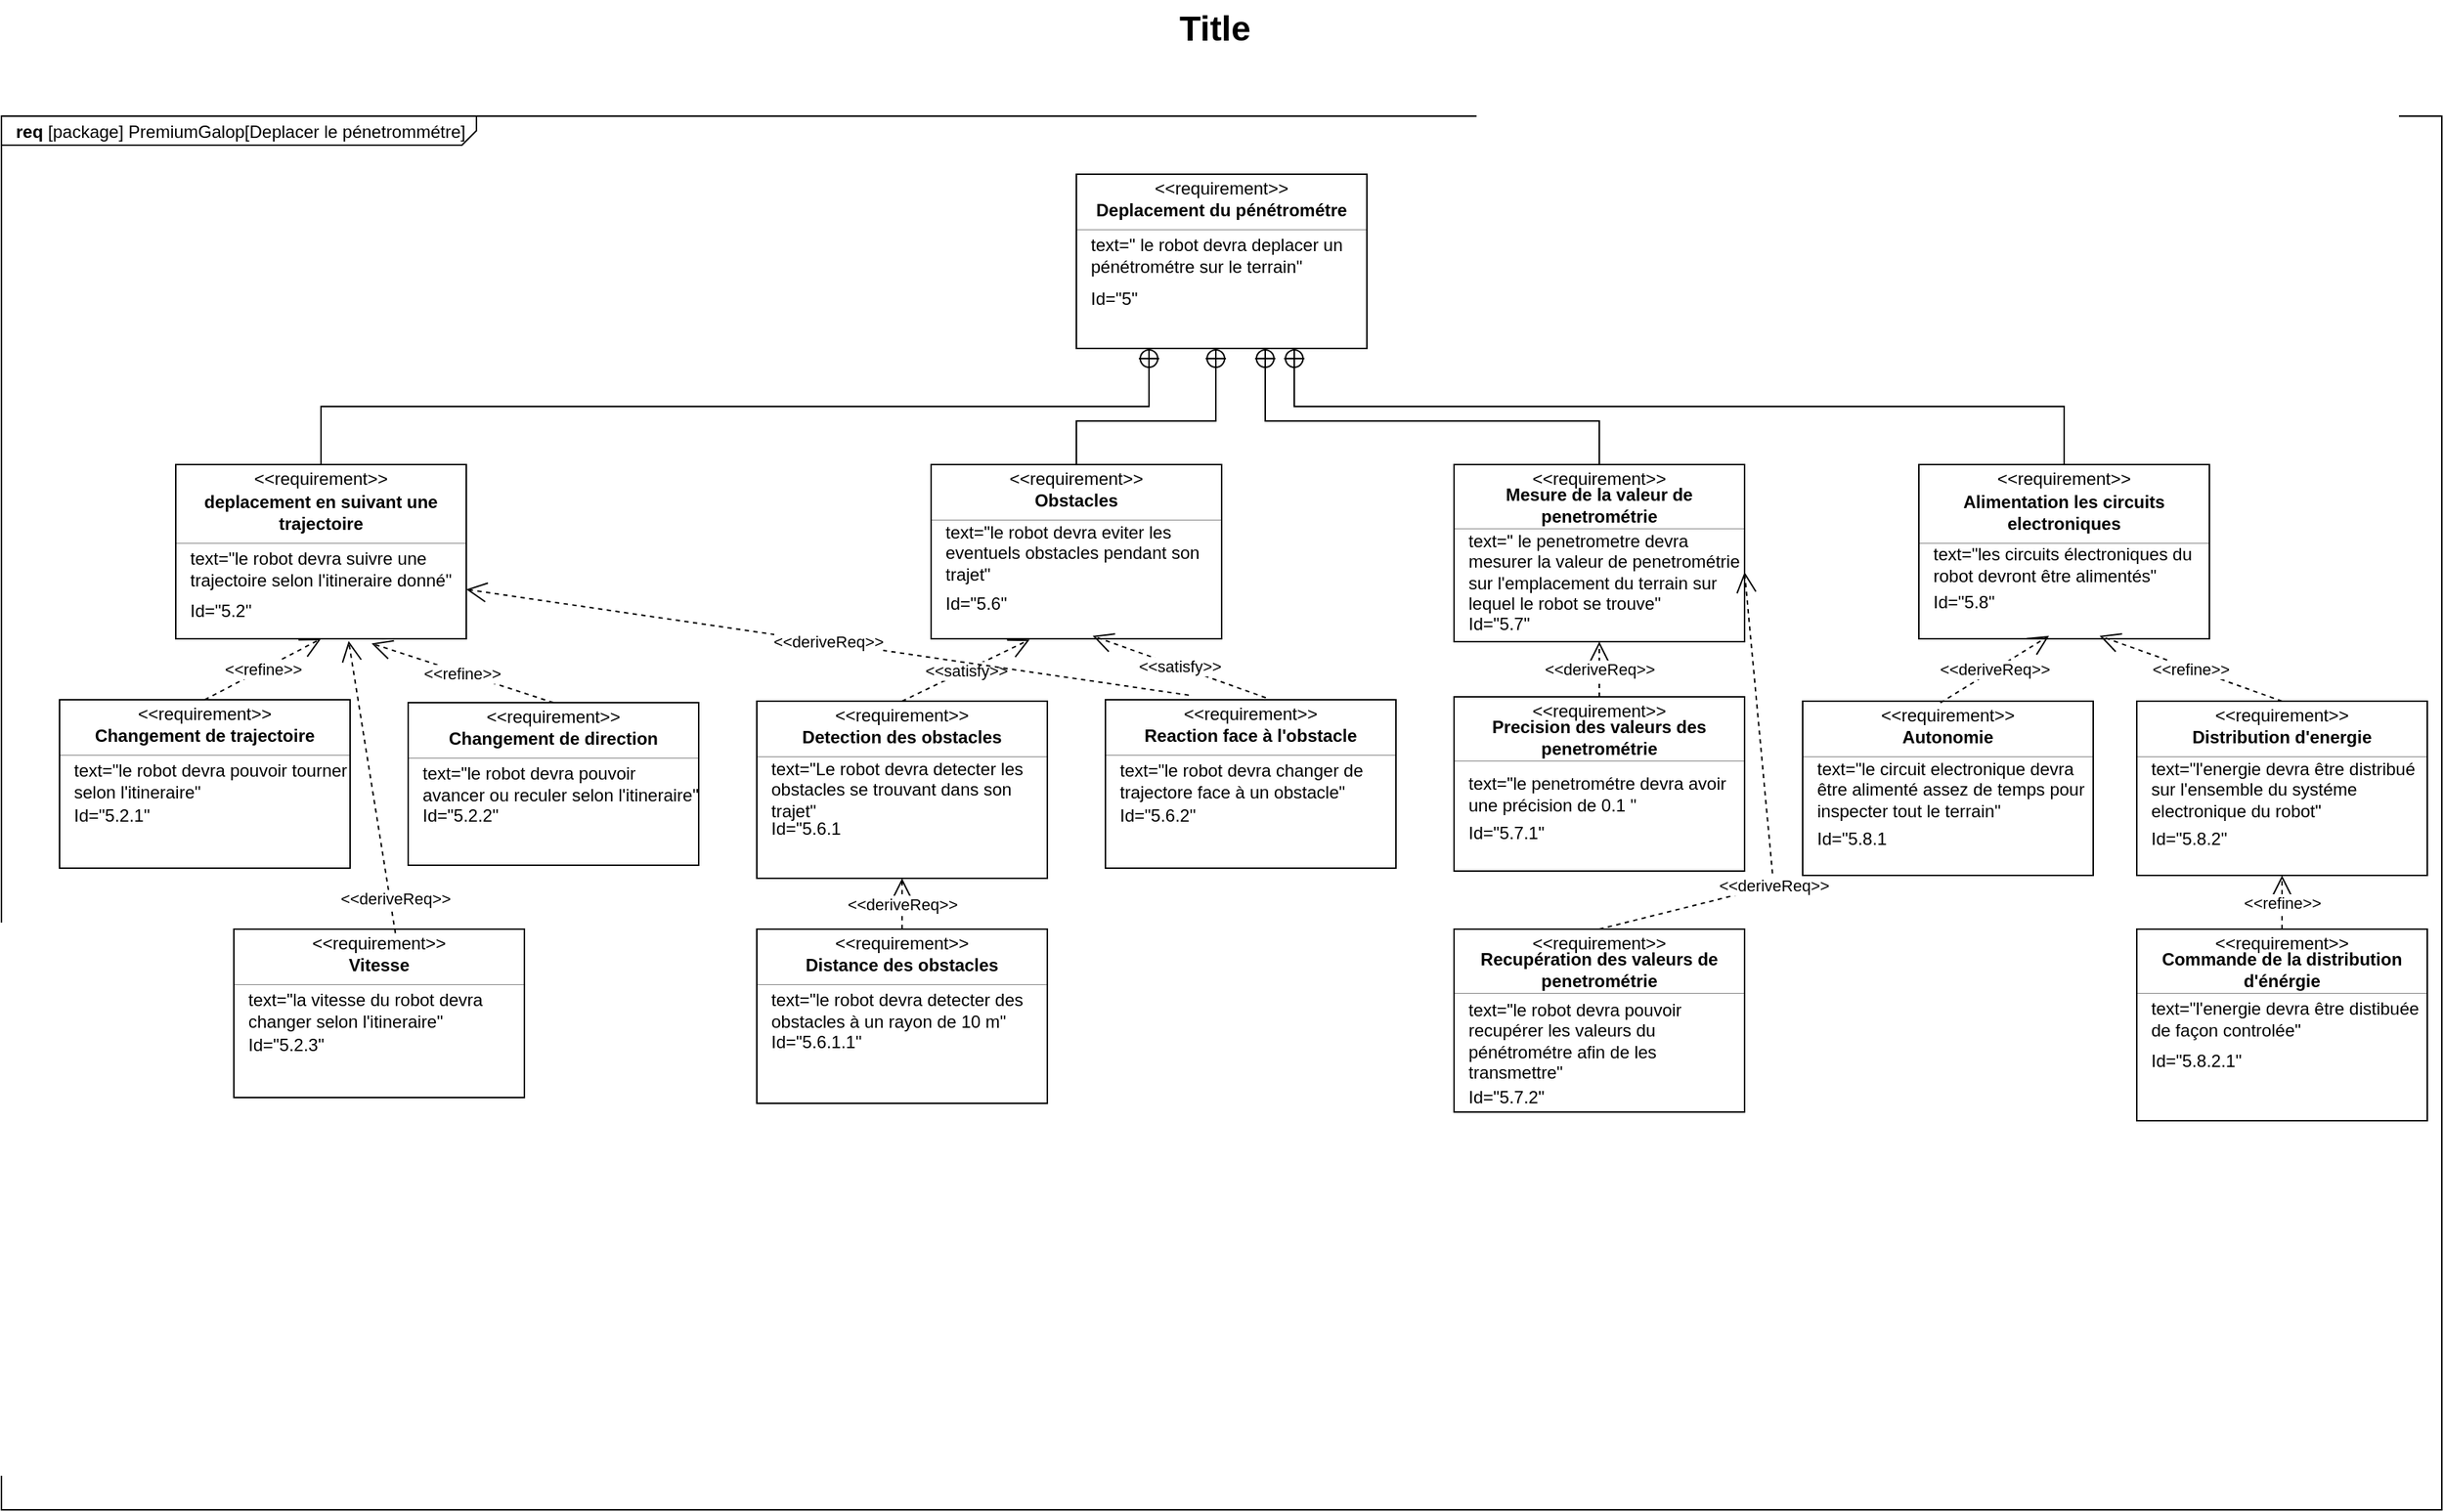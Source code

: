 <mxfile version="26.0.7">
  <diagram name="Page-1" id="929967ad-93f9-6ef4-fab6-5d389245f69c">
    <mxGraphModel dx="1434" dy="738" grid="1" gridSize="10" guides="1" tooltips="1" connect="1" arrows="1" fold="1" page="1" pageScale="1.5" pageWidth="1169" pageHeight="826" background="none" math="0" shadow="0">
      <root>
        <mxCell id="0" style=";html=1;" />
        <mxCell id="1" style=";html=1;" parent="0" />
        <mxCell id="1672d66443f91eb5-1" value="&lt;p style=&quot;margin: 0px ; margin-top: 4px ; margin-left: 10px ; text-align: left&quot;&gt;&lt;b&gt;req&lt;/b&gt;&amp;nbsp;[package] PremiumGalop[Deplacer le pénetrommétre]&lt;/p&gt;" style="html=1;strokeWidth=1;shape=mxgraph.sysml.package;html=1;overflow=fill;whiteSpace=wrap;fillColor=none;gradientColor=none;fontSize=12;align=center;labelX=327.64;" parent="1" vertex="1">
          <mxGeometry x="40" y="120" width="1680" height="960" as="geometry" />
        </mxCell>
        <mxCell id="1672d66443f91eb5-23" value="Title" style="text;strokeColor=none;fillColor=none;html=1;fontSize=24;fontStyle=1;verticalAlign=middle;align=center;" parent="1" vertex="1">
          <mxGeometry x="120" y="40" width="1510" height="40" as="geometry" />
        </mxCell>
        <mxCell id="hHE1MnVIrnI3_nqOoeLc-1" value="" style="fontStyle=1;align=center;verticalAlign=middle;childLayout=stackLayout;horizontal=1;horizontalStack=0;resizeParent=1;resizeParentMax=0;resizeLast=0;marginBottom=0;" parent="1" vertex="1">
          <mxGeometry x="780" y="160" width="200" height="120" as="geometry" />
        </mxCell>
        <mxCell id="hHE1MnVIrnI3_nqOoeLc-2" value="&amp;lt;&amp;lt;requirement&amp;gt;&amp;gt;" style="html=1;align=center;spacing=0;verticalAlign=middle;strokeColor=none;fillColor=none;whiteSpace=wrap;spacingTop=3;" parent="hHE1MnVIrnI3_nqOoeLc-1" vertex="1">
          <mxGeometry width="200" height="16" as="geometry" />
        </mxCell>
        <mxCell id="hHE1MnVIrnI3_nqOoeLc-3" value="Deplacement du pénétrométre" style="html=1;align=center;spacing=0;verticalAlign=middle;strokeColor=none;fillColor=none;whiteSpace=wrap;fontStyle=1" parent="hHE1MnVIrnI3_nqOoeLc-1" vertex="1">
          <mxGeometry y="16" width="200" height="18" as="geometry" />
        </mxCell>
        <mxCell id="hHE1MnVIrnI3_nqOoeLc-4" value="" style="line;strokeWidth=0.25;fillColor=none;align=left;verticalAlign=middle;spacingTop=-1;spacingLeft=3;spacingRight=3;rotatable=0;labelPosition=right;points=[];portConstraint=eastwest;" parent="hHE1MnVIrnI3_nqOoeLc-1" vertex="1">
          <mxGeometry y="34" width="200" height="8" as="geometry" />
        </mxCell>
        <mxCell id="hHE1MnVIrnI3_nqOoeLc-5" value="text=&quot; le robot devra deplacer un pénétrométre sur le terrain&quot;" style="html=1;align=left;spacing=0;verticalAlign=middle;strokeColor=none;fillColor=none;whiteSpace=wrap;spacingLeft=10;" parent="hHE1MnVIrnI3_nqOoeLc-1" vertex="1">
          <mxGeometry y="42" width="200" height="28" as="geometry" />
        </mxCell>
        <mxCell id="hHE1MnVIrnI3_nqOoeLc-6" value="Id=&quot;5&quot;" style="html=1;align=left;spacing=0;verticalAlign=middle;strokeColor=none;fillColor=none;whiteSpace=wrap;spacingLeft=10;" parent="hHE1MnVIrnI3_nqOoeLc-1" vertex="1">
          <mxGeometry y="70" width="200" height="32" as="geometry" />
        </mxCell>
        <mxCell id="hHE1MnVIrnI3_nqOoeLc-7" value="" style="html=1;align=center;spacing=0;verticalAlign=middle;strokeColor=none;fillColor=none;whiteSpace=wrap;" parent="hHE1MnVIrnI3_nqOoeLc-1" vertex="1">
          <mxGeometry y="102" width="200" height="18" as="geometry" />
        </mxCell>
        <mxCell id="hHE1MnVIrnI3_nqOoeLc-8" value="" style="fontStyle=1;align=center;verticalAlign=middle;childLayout=stackLayout;horizontal=1;horizontalStack=0;resizeParent=1;resizeParentMax=0;resizeLast=0;marginBottom=0;" parent="1" vertex="1">
          <mxGeometry x="160" y="360" width="200" height="120" as="geometry" />
        </mxCell>
        <mxCell id="hHE1MnVIrnI3_nqOoeLc-9" value="&amp;lt;&amp;lt;requirement&amp;gt;&amp;gt;" style="html=1;align=center;spacing=0;verticalAlign=middle;strokeColor=none;fillColor=none;whiteSpace=wrap;spacingTop=3;" parent="hHE1MnVIrnI3_nqOoeLc-8" vertex="1">
          <mxGeometry width="200" height="16" as="geometry" />
        </mxCell>
        <mxCell id="hHE1MnVIrnI3_nqOoeLc-10" value="deplacement en suivant une trajectoire" style="html=1;align=center;spacing=0;verticalAlign=middle;strokeColor=none;fillColor=none;whiteSpace=wrap;fontStyle=1" parent="hHE1MnVIrnI3_nqOoeLc-8" vertex="1">
          <mxGeometry y="16" width="200" height="34" as="geometry" />
        </mxCell>
        <mxCell id="hHE1MnVIrnI3_nqOoeLc-11" value="" style="line;strokeWidth=0.25;fillColor=none;align=left;verticalAlign=middle;spacingTop=-1;spacingLeft=3;spacingRight=3;rotatable=0;labelPosition=right;points=[];portConstraint=eastwest;" parent="hHE1MnVIrnI3_nqOoeLc-8" vertex="1">
          <mxGeometry y="50" width="200" height="8" as="geometry" />
        </mxCell>
        <mxCell id="hHE1MnVIrnI3_nqOoeLc-12" value="text=&quot;le robot devra suivre une trajectoire selon l&#39;itineraire donné&quot;" style="html=1;align=left;spacing=0;verticalAlign=middle;strokeColor=none;fillColor=none;whiteSpace=wrap;spacingLeft=10;" parent="hHE1MnVIrnI3_nqOoeLc-8" vertex="1">
          <mxGeometry y="58" width="200" height="28" as="geometry" />
        </mxCell>
        <mxCell id="hHE1MnVIrnI3_nqOoeLc-13" value="Id=&quot;5.2&quot;" style="html=1;align=left;spacing=0;verticalAlign=middle;strokeColor=none;fillColor=none;whiteSpace=wrap;spacingLeft=10;" parent="hHE1MnVIrnI3_nqOoeLc-8" vertex="1">
          <mxGeometry y="86" width="200" height="30" as="geometry" />
        </mxCell>
        <mxCell id="hHE1MnVIrnI3_nqOoeLc-14" value="" style="html=1;align=center;spacing=0;verticalAlign=middle;strokeColor=none;fillColor=none;whiteSpace=wrap;" parent="hHE1MnVIrnI3_nqOoeLc-8" vertex="1">
          <mxGeometry y="116" width="200" height="4" as="geometry" />
        </mxCell>
        <mxCell id="hHE1MnVIrnI3_nqOoeLc-15" value="" style="fontStyle=1;align=center;verticalAlign=middle;childLayout=stackLayout;horizontal=1;horizontalStack=0;resizeParent=1;resizeParentMax=0;resizeLast=0;marginBottom=0;" parent="1" vertex="1">
          <mxGeometry x="680" y="360" width="200" height="120" as="geometry" />
        </mxCell>
        <mxCell id="hHE1MnVIrnI3_nqOoeLc-16" value="&amp;lt;&amp;lt;requirement&amp;gt;&amp;gt;" style="html=1;align=center;spacing=0;verticalAlign=middle;strokeColor=none;fillColor=none;whiteSpace=wrap;spacingTop=3;" parent="hHE1MnVIrnI3_nqOoeLc-15" vertex="1">
          <mxGeometry width="200" height="16" as="geometry" />
        </mxCell>
        <mxCell id="hHE1MnVIrnI3_nqOoeLc-17" value="Obstacles" style="html=1;align=center;spacing=0;verticalAlign=middle;strokeColor=none;fillColor=none;whiteSpace=wrap;fontStyle=1" parent="hHE1MnVIrnI3_nqOoeLc-15" vertex="1">
          <mxGeometry y="16" width="200" height="18" as="geometry" />
        </mxCell>
        <mxCell id="hHE1MnVIrnI3_nqOoeLc-18" value="" style="line;strokeWidth=0.25;fillColor=none;align=left;verticalAlign=middle;spacingTop=-1;spacingLeft=3;spacingRight=3;rotatable=0;labelPosition=right;points=[];portConstraint=eastwest;" parent="hHE1MnVIrnI3_nqOoeLc-15" vertex="1">
          <mxGeometry y="34" width="200" height="8" as="geometry" />
        </mxCell>
        <mxCell id="hHE1MnVIrnI3_nqOoeLc-19" value="text=&quot;le robot devra eviter les eventuels obstacles pendant son trajet&quot;" style="html=1;align=left;spacing=0;verticalAlign=middle;strokeColor=none;fillColor=none;whiteSpace=wrap;spacingLeft=10;" parent="hHE1MnVIrnI3_nqOoeLc-15" vertex="1">
          <mxGeometry y="42" width="200" height="38" as="geometry" />
        </mxCell>
        <mxCell id="hHE1MnVIrnI3_nqOoeLc-20" value="Id=&quot;5.6&quot;" style="html=1;align=left;spacing=0;verticalAlign=middle;strokeColor=none;fillColor=none;whiteSpace=wrap;spacingLeft=10;" parent="hHE1MnVIrnI3_nqOoeLc-15" vertex="1">
          <mxGeometry y="80" width="200" height="32" as="geometry" />
        </mxCell>
        <mxCell id="hHE1MnVIrnI3_nqOoeLc-21" value="" style="html=1;align=center;spacing=0;verticalAlign=middle;strokeColor=none;fillColor=none;whiteSpace=wrap;" parent="hHE1MnVIrnI3_nqOoeLc-15" vertex="1">
          <mxGeometry y="112" width="200" height="8" as="geometry" />
        </mxCell>
        <mxCell id="hHE1MnVIrnI3_nqOoeLc-22" value="" style="fontStyle=1;align=center;verticalAlign=middle;childLayout=stackLayout;horizontal=1;horizontalStack=0;resizeParent=1;resizeParentMax=0;resizeLast=0;marginBottom=0;" parent="1" vertex="1">
          <mxGeometry x="1040" y="360" width="200" height="122" as="geometry" />
        </mxCell>
        <mxCell id="hHE1MnVIrnI3_nqOoeLc-23" value="&amp;lt;&amp;lt;requirement&amp;gt;&amp;gt;" style="html=1;align=center;spacing=0;verticalAlign=middle;strokeColor=none;fillColor=none;whiteSpace=wrap;spacingTop=3;" parent="hHE1MnVIrnI3_nqOoeLc-22" vertex="1">
          <mxGeometry width="200" height="16" as="geometry" />
        </mxCell>
        <mxCell id="hHE1MnVIrnI3_nqOoeLc-24" value="Mesure de la valeur de penetrométrie" style="html=1;align=center;spacing=0;verticalAlign=middle;strokeColor=none;fillColor=none;whiteSpace=wrap;fontStyle=1" parent="hHE1MnVIrnI3_nqOoeLc-22" vertex="1">
          <mxGeometry y="16" width="200" height="24" as="geometry" />
        </mxCell>
        <mxCell id="hHE1MnVIrnI3_nqOoeLc-25" value="" style="line;strokeWidth=0.25;fillColor=none;align=left;verticalAlign=middle;spacingTop=-1;spacingLeft=3;spacingRight=3;rotatable=0;labelPosition=right;points=[];portConstraint=eastwest;" parent="hHE1MnVIrnI3_nqOoeLc-22" vertex="1">
          <mxGeometry y="40" width="200" height="8" as="geometry" />
        </mxCell>
        <mxCell id="hHE1MnVIrnI3_nqOoeLc-26" value="text=&quot; le penetrometre devra mesurer la valeur de penetrométrie sur l&#39;emplacement du terrain sur lequel le robot se trouve&quot;" style="html=1;align=left;spacing=0;verticalAlign=middle;strokeColor=none;fillColor=none;whiteSpace=wrap;spacingLeft=10;" parent="hHE1MnVIrnI3_nqOoeLc-22" vertex="1">
          <mxGeometry y="48" width="200" height="52" as="geometry" />
        </mxCell>
        <mxCell id="hHE1MnVIrnI3_nqOoeLc-27" value="Id=&quot;5.7&quot;" style="html=1;align=left;spacing=0;verticalAlign=middle;strokeColor=none;fillColor=none;whiteSpace=wrap;spacingLeft=10;" parent="hHE1MnVIrnI3_nqOoeLc-22" vertex="1">
          <mxGeometry y="100" width="200" height="20" as="geometry" />
        </mxCell>
        <mxCell id="hHE1MnVIrnI3_nqOoeLc-28" value="" style="html=1;align=center;spacing=0;verticalAlign=middle;strokeColor=none;fillColor=none;whiteSpace=wrap;" parent="hHE1MnVIrnI3_nqOoeLc-22" vertex="1">
          <mxGeometry y="120" width="200" height="2" as="geometry" />
        </mxCell>
        <mxCell id="hHE1MnVIrnI3_nqOoeLc-30" value="" style="fontStyle=1;align=center;verticalAlign=middle;childLayout=stackLayout;horizontal=1;horizontalStack=0;resizeParent=1;resizeParentMax=0;resizeLast=0;marginBottom=0;" parent="1" vertex="1">
          <mxGeometry x="1360" y="360" width="200" height="120" as="geometry" />
        </mxCell>
        <mxCell id="hHE1MnVIrnI3_nqOoeLc-31" value="&amp;lt;&amp;lt;requirement&amp;gt;&amp;gt;" style="html=1;align=center;spacing=0;verticalAlign=middle;strokeColor=none;fillColor=none;whiteSpace=wrap;spacingTop=3;" parent="hHE1MnVIrnI3_nqOoeLc-30" vertex="1">
          <mxGeometry width="200" height="16" as="geometry" />
        </mxCell>
        <mxCell id="hHE1MnVIrnI3_nqOoeLc-32" value="Alimentation les circuits electroniques" style="html=1;align=center;spacing=0;verticalAlign=middle;strokeColor=none;fillColor=none;whiteSpace=wrap;fontStyle=1" parent="hHE1MnVIrnI3_nqOoeLc-30" vertex="1">
          <mxGeometry y="16" width="200" height="34" as="geometry" />
        </mxCell>
        <mxCell id="hHE1MnVIrnI3_nqOoeLc-33" value="" style="line;strokeWidth=0.25;fillColor=none;align=left;verticalAlign=middle;spacingTop=-1;spacingLeft=3;spacingRight=3;rotatable=0;labelPosition=right;points=[];portConstraint=eastwest;" parent="hHE1MnVIrnI3_nqOoeLc-30" vertex="1">
          <mxGeometry y="50" width="200" height="8" as="geometry" />
        </mxCell>
        <mxCell id="hHE1MnVIrnI3_nqOoeLc-34" value="text=&quot;les circuits électroniques du robot devront être alimentés&quot;" style="html=1;align=left;spacing=0;verticalAlign=middle;strokeColor=none;fillColor=none;whiteSpace=wrap;spacingLeft=10;" parent="hHE1MnVIrnI3_nqOoeLc-30" vertex="1">
          <mxGeometry y="58" width="200" height="22" as="geometry" />
        </mxCell>
        <mxCell id="hHE1MnVIrnI3_nqOoeLc-35" value="Id=&quot;5.8&quot;" style="html=1;align=left;spacing=0;verticalAlign=middle;strokeColor=none;fillColor=none;whiteSpace=wrap;spacingLeft=10;" parent="hHE1MnVIrnI3_nqOoeLc-30" vertex="1">
          <mxGeometry y="80" width="200" height="30" as="geometry" />
        </mxCell>
        <mxCell id="hHE1MnVIrnI3_nqOoeLc-36" value="" style="html=1;align=center;spacing=0;verticalAlign=middle;strokeColor=none;fillColor=none;whiteSpace=wrap;" parent="hHE1MnVIrnI3_nqOoeLc-30" vertex="1">
          <mxGeometry y="110" width="200" height="10" as="geometry" />
        </mxCell>
        <mxCell id="hHE1MnVIrnI3_nqOoeLc-38" value="" style="fontStyle=1;align=center;verticalAlign=middle;childLayout=stackLayout;horizontal=1;horizontalStack=0;resizeParent=1;resizeParentMax=0;resizeLast=0;marginBottom=0;" parent="1" vertex="1">
          <mxGeometry x="560" y="680" width="200" height="120" as="geometry" />
        </mxCell>
        <mxCell id="hHE1MnVIrnI3_nqOoeLc-39" value="&amp;lt;&amp;lt;requirement&amp;gt;&amp;gt;" style="html=1;align=center;spacing=0;verticalAlign=middle;strokeColor=none;fillColor=none;whiteSpace=wrap;spacingTop=3;" parent="hHE1MnVIrnI3_nqOoeLc-38" vertex="1">
          <mxGeometry width="200" height="16" as="geometry" />
        </mxCell>
        <mxCell id="hHE1MnVIrnI3_nqOoeLc-40" value="Distance des obstacles" style="html=1;align=center;spacing=0;verticalAlign=middle;strokeColor=none;fillColor=none;whiteSpace=wrap;fontStyle=1" parent="hHE1MnVIrnI3_nqOoeLc-38" vertex="1">
          <mxGeometry y="16" width="200" height="18" as="geometry" />
        </mxCell>
        <mxCell id="hHE1MnVIrnI3_nqOoeLc-41" value="" style="line;strokeWidth=0.25;fillColor=none;align=left;verticalAlign=middle;spacingTop=-1;spacingLeft=3;spacingRight=3;rotatable=0;labelPosition=right;points=[];portConstraint=eastwest;" parent="hHE1MnVIrnI3_nqOoeLc-38" vertex="1">
          <mxGeometry y="34" width="200" height="8" as="geometry" />
        </mxCell>
        <mxCell id="hHE1MnVIrnI3_nqOoeLc-42" value="text=&quot;le robot devra detecter des obstacles à un rayon de 10 m&quot;" style="html=1;align=left;spacing=0;verticalAlign=middle;strokeColor=none;fillColor=none;whiteSpace=wrap;spacingLeft=10;" parent="hHE1MnVIrnI3_nqOoeLc-38" vertex="1">
          <mxGeometry y="42" width="200" height="28" as="geometry" />
        </mxCell>
        <mxCell id="hHE1MnVIrnI3_nqOoeLc-43" value="Id=&quot;5.6.1.1&quot;" style="html=1;align=left;spacing=0;verticalAlign=middle;strokeColor=none;fillColor=none;whiteSpace=wrap;spacingLeft=10;" parent="hHE1MnVIrnI3_nqOoeLc-38" vertex="1">
          <mxGeometry y="70" width="200" height="16" as="geometry" />
        </mxCell>
        <mxCell id="hHE1MnVIrnI3_nqOoeLc-44" value="" style="html=1;align=center;spacing=0;verticalAlign=middle;strokeColor=none;fillColor=none;whiteSpace=wrap;" parent="hHE1MnVIrnI3_nqOoeLc-38" vertex="1">
          <mxGeometry y="86" width="200" height="34" as="geometry" />
        </mxCell>
        <mxCell id="J1DFRAQzbUZdvanrdbl8-56" style="edgeStyle=orthogonalEdgeStyle;rounded=0;orthogonalLoop=1;jettySize=auto;html=1;exitX=0.5;exitY=1;exitDx=0;exitDy=0;" parent="hHE1MnVIrnI3_nqOoeLc-38" source="hHE1MnVIrnI3_nqOoeLc-43" target="hHE1MnVIrnI3_nqOoeLc-43" edge="1">
          <mxGeometry relative="1" as="geometry" />
        </mxCell>
        <mxCell id="hHE1MnVIrnI3_nqOoeLc-45" value="" style="fontStyle=1;align=center;verticalAlign=middle;childLayout=stackLayout;horizontal=1;horizontalStack=0;resizeParent=1;resizeParentMax=0;resizeLast=0;marginBottom=0;" parent="1" vertex="1">
          <mxGeometry x="1040" y="520" width="200" height="120" as="geometry" />
        </mxCell>
        <mxCell id="hHE1MnVIrnI3_nqOoeLc-46" value="&amp;lt;&amp;lt;requirement&amp;gt;&amp;gt;" style="html=1;align=center;spacing=0;verticalAlign=middle;strokeColor=none;fillColor=none;whiteSpace=wrap;spacingTop=3;" parent="hHE1MnVIrnI3_nqOoeLc-45" vertex="1">
          <mxGeometry width="200" height="16" as="geometry" />
        </mxCell>
        <mxCell id="hHE1MnVIrnI3_nqOoeLc-47" value="Precision des valeurs des penetrométrie" style="html=1;align=center;spacing=0;verticalAlign=middle;strokeColor=none;fillColor=none;whiteSpace=wrap;fontStyle=1" parent="hHE1MnVIrnI3_nqOoeLc-45" vertex="1">
          <mxGeometry y="16" width="200" height="24" as="geometry" />
        </mxCell>
        <mxCell id="hHE1MnVIrnI3_nqOoeLc-48" value="" style="line;strokeWidth=0.25;fillColor=none;align=left;verticalAlign=middle;spacingTop=-1;spacingLeft=3;spacingRight=3;rotatable=0;labelPosition=right;points=[];portConstraint=eastwest;" parent="hHE1MnVIrnI3_nqOoeLc-45" vertex="1">
          <mxGeometry y="40" width="200" height="8" as="geometry" />
        </mxCell>
        <mxCell id="hHE1MnVIrnI3_nqOoeLc-49" value="text=&quot;le penetrométre devra avoir une précision de 0.1 &quot;" style="html=1;align=left;spacing=0;verticalAlign=middle;strokeColor=none;fillColor=none;whiteSpace=wrap;spacingLeft=10;" parent="hHE1MnVIrnI3_nqOoeLc-45" vertex="1">
          <mxGeometry y="48" width="200" height="38" as="geometry" />
        </mxCell>
        <mxCell id="hHE1MnVIrnI3_nqOoeLc-50" value="Id=&quot;5.7.1&quot;" style="html=1;align=left;spacing=0;verticalAlign=middle;strokeColor=none;fillColor=none;whiteSpace=wrap;spacingLeft=10;" parent="hHE1MnVIrnI3_nqOoeLc-45" vertex="1">
          <mxGeometry y="86" width="200" height="16" as="geometry" />
        </mxCell>
        <mxCell id="hHE1MnVIrnI3_nqOoeLc-51" value="" style="html=1;align=center;spacing=0;verticalAlign=middle;strokeColor=none;fillColor=none;whiteSpace=wrap;" parent="hHE1MnVIrnI3_nqOoeLc-45" vertex="1">
          <mxGeometry y="102" width="200" height="18" as="geometry" />
        </mxCell>
        <mxCell id="hHE1MnVIrnI3_nqOoeLc-52" value="" style="fontStyle=1;align=center;verticalAlign=middle;childLayout=stackLayout;horizontal=1;horizontalStack=0;resizeParent=1;resizeParentMax=0;resizeLast=0;marginBottom=0;" parent="1" vertex="1">
          <mxGeometry x="560" y="523" width="200" height="122" as="geometry" />
        </mxCell>
        <mxCell id="hHE1MnVIrnI3_nqOoeLc-53" value="&amp;lt;&amp;lt;requirement&amp;gt;&amp;gt;" style="html=1;align=center;spacing=0;verticalAlign=middle;strokeColor=none;fillColor=none;whiteSpace=wrap;spacingTop=3;" parent="hHE1MnVIrnI3_nqOoeLc-52" vertex="1">
          <mxGeometry width="200" height="16" as="geometry" />
        </mxCell>
        <mxCell id="hHE1MnVIrnI3_nqOoeLc-54" value="Detection des obstacles" style="html=1;align=center;spacing=0;verticalAlign=middle;strokeColor=none;fillColor=none;whiteSpace=wrap;fontStyle=1" parent="hHE1MnVIrnI3_nqOoeLc-52" vertex="1">
          <mxGeometry y="16" width="200" height="18" as="geometry" />
        </mxCell>
        <mxCell id="hHE1MnVIrnI3_nqOoeLc-55" value="" style="line;strokeWidth=0.25;fillColor=none;align=left;verticalAlign=middle;spacingTop=-1;spacingLeft=3;spacingRight=3;rotatable=0;labelPosition=right;points=[];portConstraint=eastwest;" parent="hHE1MnVIrnI3_nqOoeLc-52" vertex="1">
          <mxGeometry y="34" width="200" height="8" as="geometry" />
        </mxCell>
        <mxCell id="hHE1MnVIrnI3_nqOoeLc-56" value="text=&quot;Le robot devra detecter les obstacles se trouvant dans son trajet&quot;" style="html=1;align=left;spacing=0;verticalAlign=middle;strokeColor=none;fillColor=none;whiteSpace=wrap;spacingLeft=10;" parent="hHE1MnVIrnI3_nqOoeLc-52" vertex="1">
          <mxGeometry y="42" width="200" height="38" as="geometry" />
        </mxCell>
        <mxCell id="hHE1MnVIrnI3_nqOoeLc-57" value="Id=&quot;5.6.1" style="html=1;align=left;spacing=0;verticalAlign=middle;strokeColor=none;fillColor=none;whiteSpace=wrap;spacingLeft=10;" parent="hHE1MnVIrnI3_nqOoeLc-52" vertex="1">
          <mxGeometry y="80" width="200" height="16" as="geometry" />
        </mxCell>
        <mxCell id="hHE1MnVIrnI3_nqOoeLc-58" value="" style="html=1;align=center;spacing=0;verticalAlign=middle;strokeColor=none;fillColor=none;whiteSpace=wrap;" parent="hHE1MnVIrnI3_nqOoeLc-52" vertex="1">
          <mxGeometry y="96" width="200" height="26" as="geometry" />
        </mxCell>
        <mxCell id="hHE1MnVIrnI3_nqOoeLc-59" value="" style="fontStyle=1;align=center;verticalAlign=middle;childLayout=stackLayout;horizontal=1;horizontalStack=0;resizeParent=1;resizeParentMax=0;resizeLast=0;marginBottom=0;" parent="1" vertex="1">
          <mxGeometry x="80" y="522" width="200" height="116" as="geometry" />
        </mxCell>
        <mxCell id="hHE1MnVIrnI3_nqOoeLc-60" value="&amp;lt;&amp;lt;requirement&amp;gt;&amp;gt;" style="html=1;align=center;spacing=0;verticalAlign=middle;strokeColor=none;fillColor=none;whiteSpace=wrap;spacingTop=3;" parent="hHE1MnVIrnI3_nqOoeLc-59" vertex="1">
          <mxGeometry width="200" height="16" as="geometry" />
        </mxCell>
        <mxCell id="hHE1MnVIrnI3_nqOoeLc-61" value="Changement de trajectoire" style="html=1;align=center;spacing=0;verticalAlign=middle;strokeColor=none;fillColor=none;whiteSpace=wrap;fontStyle=1" parent="hHE1MnVIrnI3_nqOoeLc-59" vertex="1">
          <mxGeometry y="16" width="200" height="18" as="geometry" />
        </mxCell>
        <mxCell id="hHE1MnVIrnI3_nqOoeLc-62" value="" style="line;strokeWidth=0.25;fillColor=none;align=left;verticalAlign=middle;spacingTop=-1;spacingLeft=3;spacingRight=3;rotatable=0;labelPosition=right;points=[];portConstraint=eastwest;" parent="hHE1MnVIrnI3_nqOoeLc-59" vertex="1">
          <mxGeometry y="34" width="200" height="8" as="geometry" />
        </mxCell>
        <mxCell id="hHE1MnVIrnI3_nqOoeLc-63" value="text=&quot;le robot devra pouvoir tourner selon l&#39;itineraire&quot;" style="html=1;align=left;spacing=0;verticalAlign=middle;strokeColor=none;fillColor=none;whiteSpace=wrap;spacingLeft=10;" parent="hHE1MnVIrnI3_nqOoeLc-59" vertex="1">
          <mxGeometry y="42" width="200" height="28" as="geometry" />
        </mxCell>
        <mxCell id="hHE1MnVIrnI3_nqOoeLc-64" value="Id=&quot;5.2.1&quot;" style="html=1;align=left;spacing=0;verticalAlign=middle;strokeColor=none;fillColor=none;whiteSpace=wrap;spacingLeft=10;" parent="hHE1MnVIrnI3_nqOoeLc-59" vertex="1">
          <mxGeometry y="70" width="200" height="20" as="geometry" />
        </mxCell>
        <mxCell id="hHE1MnVIrnI3_nqOoeLc-65" value="" style="html=1;align=center;spacing=0;verticalAlign=middle;strokeColor=none;fillColor=none;whiteSpace=wrap;" parent="hHE1MnVIrnI3_nqOoeLc-59" vertex="1">
          <mxGeometry y="90" width="200" height="26" as="geometry" />
        </mxCell>
        <mxCell id="hHE1MnVIrnI3_nqOoeLc-66" value="" style="fontStyle=1;align=center;verticalAlign=middle;childLayout=stackLayout;horizontal=1;horizontalStack=0;resizeParent=1;resizeParentMax=0;resizeLast=0;marginBottom=0;" parent="1" vertex="1">
          <mxGeometry x="320" y="524" width="200" height="112" as="geometry" />
        </mxCell>
        <mxCell id="hHE1MnVIrnI3_nqOoeLc-67" value="&amp;lt;&amp;lt;requirement&amp;gt;&amp;gt;" style="html=1;align=center;spacing=0;verticalAlign=middle;strokeColor=none;fillColor=none;whiteSpace=wrap;spacingTop=3;" parent="hHE1MnVIrnI3_nqOoeLc-66" vertex="1">
          <mxGeometry width="200" height="16" as="geometry" />
        </mxCell>
        <mxCell id="hHE1MnVIrnI3_nqOoeLc-68" value="Changement de direction" style="html=1;align=center;spacing=0;verticalAlign=middle;strokeColor=none;fillColor=none;whiteSpace=wrap;fontStyle=1" parent="hHE1MnVIrnI3_nqOoeLc-66" vertex="1">
          <mxGeometry y="16" width="200" height="18" as="geometry" />
        </mxCell>
        <mxCell id="hHE1MnVIrnI3_nqOoeLc-69" value="" style="line;strokeWidth=0.25;fillColor=none;align=left;verticalAlign=middle;spacingTop=-1;spacingLeft=3;spacingRight=3;rotatable=0;labelPosition=right;points=[];portConstraint=eastwest;" parent="hHE1MnVIrnI3_nqOoeLc-66" vertex="1">
          <mxGeometry y="34" width="200" height="8" as="geometry" />
        </mxCell>
        <mxCell id="hHE1MnVIrnI3_nqOoeLc-70" value="text=&quot;le robot devra pouvoir avancer ou reculer selon l&#39;itineraire&quot;" style="html=1;align=left;spacing=0;verticalAlign=middle;strokeColor=none;fillColor=none;whiteSpace=wrap;spacingLeft=10;" parent="hHE1MnVIrnI3_nqOoeLc-66" vertex="1">
          <mxGeometry y="42" width="200" height="28" as="geometry" />
        </mxCell>
        <mxCell id="hHE1MnVIrnI3_nqOoeLc-71" value="Id=&quot;5.2.2&quot;" style="html=1;align=left;spacing=0;verticalAlign=middle;strokeColor=none;fillColor=none;whiteSpace=wrap;spacingLeft=10;" parent="hHE1MnVIrnI3_nqOoeLc-66" vertex="1">
          <mxGeometry y="70" width="200" height="16" as="geometry" />
        </mxCell>
        <mxCell id="hHE1MnVIrnI3_nqOoeLc-72" value="" style="html=1;align=center;spacing=0;verticalAlign=middle;strokeColor=none;fillColor=none;whiteSpace=wrap;" parent="hHE1MnVIrnI3_nqOoeLc-66" vertex="1">
          <mxGeometry y="86" width="200" height="26" as="geometry" />
        </mxCell>
        <mxCell id="hHE1MnVIrnI3_nqOoeLc-83" value="" style="fontStyle=1;align=center;verticalAlign=middle;childLayout=stackLayout;horizontal=1;horizontalStack=0;resizeParent=1;resizeParentMax=0;resizeLast=0;marginBottom=0;" parent="1" vertex="1">
          <mxGeometry x="1280" y="523" width="200" height="120" as="geometry" />
        </mxCell>
        <mxCell id="hHE1MnVIrnI3_nqOoeLc-84" value="&amp;lt;&amp;lt;requirement&amp;gt;&amp;gt;" style="html=1;align=center;spacing=0;verticalAlign=middle;strokeColor=none;fillColor=none;whiteSpace=wrap;spacingTop=3;" parent="hHE1MnVIrnI3_nqOoeLc-83" vertex="1">
          <mxGeometry width="200" height="16" as="geometry" />
        </mxCell>
        <mxCell id="hHE1MnVIrnI3_nqOoeLc-85" value="Autonomie" style="html=1;align=center;spacing=0;verticalAlign=middle;strokeColor=none;fillColor=none;whiteSpace=wrap;fontStyle=1" parent="hHE1MnVIrnI3_nqOoeLc-83" vertex="1">
          <mxGeometry y="16" width="200" height="18" as="geometry" />
        </mxCell>
        <mxCell id="hHE1MnVIrnI3_nqOoeLc-86" value="" style="line;strokeWidth=0.25;fillColor=none;align=left;verticalAlign=middle;spacingTop=-1;spacingLeft=3;spacingRight=3;rotatable=0;labelPosition=right;points=[];portConstraint=eastwest;" parent="hHE1MnVIrnI3_nqOoeLc-83" vertex="1">
          <mxGeometry y="34" width="200" height="8" as="geometry" />
        </mxCell>
        <mxCell id="hHE1MnVIrnI3_nqOoeLc-87" value="text=&quot;le circuit electronique devra être alimenté assez de temps pour inspecter tout le terrain&quot;" style="html=1;align=left;spacing=0;verticalAlign=middle;strokeColor=none;fillColor=none;whiteSpace=wrap;spacingLeft=10;" parent="hHE1MnVIrnI3_nqOoeLc-83" vertex="1">
          <mxGeometry y="42" width="200" height="38" as="geometry" />
        </mxCell>
        <mxCell id="hHE1MnVIrnI3_nqOoeLc-88" value="Id=&quot;5.8.1" style="html=1;align=left;spacing=0;verticalAlign=middle;strokeColor=none;fillColor=none;whiteSpace=wrap;spacingLeft=10;" parent="hHE1MnVIrnI3_nqOoeLc-83" vertex="1">
          <mxGeometry y="80" width="200" height="30" as="geometry" />
        </mxCell>
        <mxCell id="hHE1MnVIrnI3_nqOoeLc-89" value="" style="html=1;align=center;spacing=0;verticalAlign=middle;strokeColor=none;fillColor=none;whiteSpace=wrap;" parent="hHE1MnVIrnI3_nqOoeLc-83" vertex="1">
          <mxGeometry y="110" width="200" height="10" as="geometry" />
        </mxCell>
        <mxCell id="J1DFRAQzbUZdvanrdbl8-3" value="" style="fontStyle=1;align=center;verticalAlign=middle;childLayout=stackLayout;horizontal=1;horizontalStack=0;resizeParent=1;resizeParentMax=0;resizeLast=0;marginBottom=0;" parent="1" vertex="1">
          <mxGeometry x="1510" y="523" width="200" height="120" as="geometry" />
        </mxCell>
        <mxCell id="J1DFRAQzbUZdvanrdbl8-4" value="&amp;lt;&amp;lt;requirement&amp;gt;&amp;gt;" style="html=1;align=center;spacing=0;verticalAlign=middle;strokeColor=none;fillColor=none;whiteSpace=wrap;spacingTop=3;" parent="J1DFRAQzbUZdvanrdbl8-3" vertex="1">
          <mxGeometry width="200" height="16" as="geometry" />
        </mxCell>
        <mxCell id="J1DFRAQzbUZdvanrdbl8-5" value="Distribution d&#39;energie" style="html=1;align=center;spacing=0;verticalAlign=middle;strokeColor=none;fillColor=none;whiteSpace=wrap;fontStyle=1" parent="J1DFRAQzbUZdvanrdbl8-3" vertex="1">
          <mxGeometry y="16" width="200" height="18" as="geometry" />
        </mxCell>
        <mxCell id="J1DFRAQzbUZdvanrdbl8-6" value="" style="line;strokeWidth=0.25;fillColor=none;align=left;verticalAlign=middle;spacingTop=-1;spacingLeft=3;spacingRight=3;rotatable=0;labelPosition=right;points=[];portConstraint=eastwest;" parent="J1DFRAQzbUZdvanrdbl8-3" vertex="1">
          <mxGeometry y="34" width="200" height="8" as="geometry" />
        </mxCell>
        <mxCell id="J1DFRAQzbUZdvanrdbl8-7" value="text=&quot;l&#39;energie devra être distribué sur l&#39;ensemble du systéme electronique du robot&quot;" style="html=1;align=left;spacing=0;verticalAlign=middle;strokeColor=none;fillColor=none;whiteSpace=wrap;spacingLeft=10;" parent="J1DFRAQzbUZdvanrdbl8-3" vertex="1">
          <mxGeometry y="42" width="200" height="38" as="geometry" />
        </mxCell>
        <mxCell id="J1DFRAQzbUZdvanrdbl8-8" value="Id=&quot;5.8.2&quot;" style="html=1;align=left;spacing=0;verticalAlign=middle;strokeColor=none;fillColor=none;whiteSpace=wrap;spacingLeft=10;" parent="J1DFRAQzbUZdvanrdbl8-3" vertex="1">
          <mxGeometry y="80" width="200" height="30" as="geometry" />
        </mxCell>
        <mxCell id="J1DFRAQzbUZdvanrdbl8-9" value="" style="html=1;align=center;spacing=0;verticalAlign=middle;strokeColor=none;fillColor=none;whiteSpace=wrap;" parent="J1DFRAQzbUZdvanrdbl8-3" vertex="1">
          <mxGeometry y="110" width="200" height="10" as="geometry" />
        </mxCell>
        <mxCell id="J1DFRAQzbUZdvanrdbl8-11" value="" style="fontStyle=1;align=center;verticalAlign=middle;childLayout=stackLayout;horizontal=1;horizontalStack=0;resizeParent=1;resizeParentMax=0;resizeLast=0;marginBottom=0;" parent="1" vertex="1">
          <mxGeometry x="200" y="680" width="200" height="116" as="geometry" />
        </mxCell>
        <mxCell id="J1DFRAQzbUZdvanrdbl8-12" value="&amp;lt;&amp;lt;requirement&amp;gt;&amp;gt;" style="html=1;align=center;spacing=0;verticalAlign=middle;strokeColor=none;fillColor=none;whiteSpace=wrap;spacingTop=3;" parent="J1DFRAQzbUZdvanrdbl8-11" vertex="1">
          <mxGeometry width="200" height="16" as="geometry" />
        </mxCell>
        <mxCell id="J1DFRAQzbUZdvanrdbl8-13" value="Vitesse" style="html=1;align=center;spacing=0;verticalAlign=middle;strokeColor=none;fillColor=none;whiteSpace=wrap;fontStyle=1" parent="J1DFRAQzbUZdvanrdbl8-11" vertex="1">
          <mxGeometry y="16" width="200" height="18" as="geometry" />
        </mxCell>
        <mxCell id="J1DFRAQzbUZdvanrdbl8-14" value="" style="line;strokeWidth=0.25;fillColor=none;align=left;verticalAlign=middle;spacingTop=-1;spacingLeft=3;spacingRight=3;rotatable=0;labelPosition=right;points=[];portConstraint=eastwest;" parent="J1DFRAQzbUZdvanrdbl8-11" vertex="1">
          <mxGeometry y="34" width="200" height="8" as="geometry" />
        </mxCell>
        <mxCell id="J1DFRAQzbUZdvanrdbl8-15" value="text=&quot;la vitesse du robot devra changer selon l&#39;itineraire&quot;" style="html=1;align=left;spacing=0;verticalAlign=middle;strokeColor=none;fillColor=none;whiteSpace=wrap;spacingLeft=10;" parent="J1DFRAQzbUZdvanrdbl8-11" vertex="1">
          <mxGeometry y="42" width="200" height="28" as="geometry" />
        </mxCell>
        <mxCell id="J1DFRAQzbUZdvanrdbl8-16" value="Id=&quot;5.2.3&quot;" style="html=1;align=left;spacing=0;verticalAlign=middle;strokeColor=none;fillColor=none;whiteSpace=wrap;spacingLeft=10;" parent="J1DFRAQzbUZdvanrdbl8-11" vertex="1">
          <mxGeometry y="70" width="200" height="20" as="geometry" />
        </mxCell>
        <mxCell id="J1DFRAQzbUZdvanrdbl8-17" value="" style="html=1;align=center;spacing=0;verticalAlign=middle;strokeColor=none;fillColor=none;whiteSpace=wrap;" parent="J1DFRAQzbUZdvanrdbl8-11" vertex="1">
          <mxGeometry y="90" width="200" height="26" as="geometry" />
        </mxCell>
        <mxCell id="J1DFRAQzbUZdvanrdbl8-18" value="" style="fontStyle=1;align=center;verticalAlign=middle;childLayout=stackLayout;horizontal=1;horizontalStack=0;resizeParent=1;resizeParentMax=0;resizeLast=0;marginBottom=0;" parent="1" vertex="1">
          <mxGeometry x="800" y="522" width="200" height="116" as="geometry" />
        </mxCell>
        <mxCell id="J1DFRAQzbUZdvanrdbl8-19" value="&amp;lt;&amp;lt;requirement&amp;gt;&amp;gt;" style="html=1;align=center;spacing=0;verticalAlign=middle;strokeColor=none;fillColor=none;whiteSpace=wrap;spacingTop=3;" parent="J1DFRAQzbUZdvanrdbl8-18" vertex="1">
          <mxGeometry width="200" height="16" as="geometry" />
        </mxCell>
        <mxCell id="J1DFRAQzbUZdvanrdbl8-20" value="Reaction face à l&#39;obstacle" style="html=1;align=center;spacing=0;verticalAlign=middle;strokeColor=none;fillColor=none;whiteSpace=wrap;fontStyle=1" parent="J1DFRAQzbUZdvanrdbl8-18" vertex="1">
          <mxGeometry y="16" width="200" height="18" as="geometry" />
        </mxCell>
        <mxCell id="J1DFRAQzbUZdvanrdbl8-21" value="" style="line;strokeWidth=0.25;fillColor=none;align=left;verticalAlign=middle;spacingTop=-1;spacingLeft=3;spacingRight=3;rotatable=0;labelPosition=right;points=[];portConstraint=eastwest;" parent="J1DFRAQzbUZdvanrdbl8-18" vertex="1">
          <mxGeometry y="34" width="200" height="8" as="geometry" />
        </mxCell>
        <mxCell id="J1DFRAQzbUZdvanrdbl8-22" value="text=&quot;le robot devra changer de trajectore face à un obstacle&quot;" style="html=1;align=left;spacing=0;verticalAlign=middle;strokeColor=none;fillColor=none;whiteSpace=wrap;spacingLeft=10;" parent="J1DFRAQzbUZdvanrdbl8-18" vertex="1">
          <mxGeometry y="42" width="200" height="28" as="geometry" />
        </mxCell>
        <mxCell id="J1DFRAQzbUZdvanrdbl8-23" value="Id=&quot;5.6.2&lt;span style=&quot;background-color: transparent; color: light-dark(rgb(0, 0, 0), rgb(255, 255, 255));&quot;&gt;&quot;&lt;/span&gt;" style="html=1;align=left;spacing=0;verticalAlign=middle;strokeColor=none;fillColor=none;whiteSpace=wrap;spacingLeft=10;" parent="J1DFRAQzbUZdvanrdbl8-18" vertex="1">
          <mxGeometry y="70" width="200" height="20" as="geometry" />
        </mxCell>
        <mxCell id="J1DFRAQzbUZdvanrdbl8-24" value="" style="html=1;align=center;spacing=0;verticalAlign=middle;strokeColor=none;fillColor=none;whiteSpace=wrap;" parent="J1DFRAQzbUZdvanrdbl8-18" vertex="1">
          <mxGeometry y="90" width="200" height="26" as="geometry" />
        </mxCell>
        <mxCell id="J1DFRAQzbUZdvanrdbl8-29" value="" style="rounded=0;html=1;labelBackgroundColor=none;endArrow=none;edgeStyle=elbowEdgeStyle;elbow=vertical;startArrow=sysMLPackCont;startSize=12;exitX=0.25;exitY=1;exitDx=0;exitDy=0;" parent="1" source="hHE1MnVIrnI3_nqOoeLc-7" target="hHE1MnVIrnI3_nqOoeLc-9" edge="1">
          <mxGeometry relative="1" as="geometry">
            <mxPoint x="560.0" y="240" as="sourcePoint" />
            <mxPoint x="650" y="300" as="targetPoint" />
          </mxGeometry>
        </mxCell>
        <mxCell id="J1DFRAQzbUZdvanrdbl8-30" value="" style="rounded=0;html=1;labelBackgroundColor=none;endArrow=none;edgeStyle=elbowEdgeStyle;elbow=vertical;startArrow=sysMLPackCont;startSize=12;entryX=0.5;entryY=0;entryDx=0;entryDy=0;" parent="1" target="hHE1MnVIrnI3_nqOoeLc-16" edge="1">
          <mxGeometry relative="1" as="geometry">
            <mxPoint x="876" y="280" as="sourcePoint" />
            <mxPoint x="310" y="370" as="targetPoint" />
            <Array as="points">
              <mxPoint x="850" y="330" />
            </Array>
          </mxGeometry>
        </mxCell>
        <mxCell id="J1DFRAQzbUZdvanrdbl8-31" value="" style="rounded=0;html=1;labelBackgroundColor=none;endArrow=none;edgeStyle=elbowEdgeStyle;elbow=vertical;startArrow=sysMLPackCont;startSize=12;exitX=0.25;exitY=1;exitDx=0;exitDy=0;entryX=0.5;entryY=0;entryDx=0;entryDy=0;" parent="1" target="hHE1MnVIrnI3_nqOoeLc-23" edge="1">
          <mxGeometry relative="1" as="geometry">
            <mxPoint x="910" y="280" as="sourcePoint" />
            <mxPoint x="360" y="360" as="targetPoint" />
            <Array as="points">
              <mxPoint x="1040" y="330" />
            </Array>
          </mxGeometry>
        </mxCell>
        <mxCell id="J1DFRAQzbUZdvanrdbl8-32" value="" style="rounded=0;html=1;labelBackgroundColor=none;endArrow=none;edgeStyle=elbowEdgeStyle;elbow=vertical;startArrow=sysMLPackCont;startSize=12;exitX=0.75;exitY=1;exitDx=0;exitDy=0;entryX=0.5;entryY=0;entryDx=0;entryDy=0;" parent="1" source="hHE1MnVIrnI3_nqOoeLc-7" target="hHE1MnVIrnI3_nqOoeLc-31" edge="1">
          <mxGeometry relative="1" as="geometry">
            <mxPoint x="880" y="310" as="sourcePoint" />
            <mxPoint x="330" y="390" as="targetPoint" />
          </mxGeometry>
        </mxCell>
        <mxCell id="J1DFRAQzbUZdvanrdbl8-38" value="&amp;lt;&amp;lt;refine&amp;gt;&amp;gt;" style="endArrow=open;edgeStyle=none;endSize=12;dashed=1;html=1;rounded=0;exitX=0.5;exitY=0;exitDx=0;exitDy=0;entryX=0.5;entryY=1;entryDx=0;entryDy=0;" parent="1" source="hHE1MnVIrnI3_nqOoeLc-60" target="hHE1MnVIrnI3_nqOoeLc-14" edge="1">
          <mxGeometry relative="1" as="geometry">
            <mxPoint x="530" y="430" as="sourcePoint" />
            <mxPoint x="650" y="430" as="targetPoint" />
          </mxGeometry>
        </mxCell>
        <mxCell id="J1DFRAQzbUZdvanrdbl8-39" value="&amp;lt;&amp;lt;refine&amp;gt;&amp;gt;" style="endArrow=open;edgeStyle=none;endSize=12;dashed=1;html=1;rounded=0;exitX=0.5;exitY=0;exitDx=0;exitDy=0;entryX=0.674;entryY=1.804;entryDx=0;entryDy=0;entryPerimeter=0;" parent="1" source="hHE1MnVIrnI3_nqOoeLc-67" target="hHE1MnVIrnI3_nqOoeLc-14" edge="1">
          <mxGeometry relative="1" as="geometry">
            <mxPoint x="230" y="528" as="sourcePoint" />
            <mxPoint x="310" y="490" as="targetPoint" />
          </mxGeometry>
        </mxCell>
        <mxCell id="J1DFRAQzbUZdvanrdbl8-40" value="&amp;lt;&amp;lt;deriveReq&amp;gt;&amp;gt;" style="endArrow=open;edgeStyle=none;endSize=12;dashed=1;html=1;rounded=0;exitX=0.556;exitY=0.174;exitDx=0;exitDy=0;entryX=0.595;entryY=1.37;entryDx=0;entryDy=0;exitPerimeter=0;entryPerimeter=0;" parent="1" source="J1DFRAQzbUZdvanrdbl8-12" target="hHE1MnVIrnI3_nqOoeLc-14" edge="1">
          <mxGeometry x="-0.768" y="-4" relative="1" as="geometry">
            <mxPoint x="240" y="538" as="sourcePoint" />
            <mxPoint x="320" y="500" as="targetPoint" />
            <mxPoint as="offset" />
          </mxGeometry>
        </mxCell>
        <mxCell id="J1DFRAQzbUZdvanrdbl8-41" value="&amp;lt;&amp;lt;satisfy&amp;gt;&amp;gt;" style="endArrow=open;edgeStyle=none;endSize=12;dashed=1;html=1;rounded=0;exitX=0.5;exitY=0;exitDx=0;exitDy=0;entryX=0.339;entryY=1.076;entryDx=0;entryDy=0;entryPerimeter=0;" parent="1" source="hHE1MnVIrnI3_nqOoeLc-53" target="hHE1MnVIrnI3_nqOoeLc-21" edge="1">
          <mxGeometry relative="1" as="geometry">
            <mxPoint x="500" y="548" as="sourcePoint" />
            <mxPoint x="580" y="510" as="targetPoint" />
          </mxGeometry>
        </mxCell>
        <mxCell id="J1DFRAQzbUZdvanrdbl8-42" value="&amp;lt;&amp;lt;satisfy&amp;gt;&amp;gt;" style="endArrow=open;edgeStyle=none;endSize=12;dashed=1;html=1;rounded=0;exitX=0.552;exitY=-0.087;exitDx=0;exitDy=0;entryX=0.556;entryY=0.75;entryDx=0;entryDy=0;entryPerimeter=0;exitPerimeter=0;" parent="1" source="J1DFRAQzbUZdvanrdbl8-19" target="hHE1MnVIrnI3_nqOoeLc-21" edge="1">
          <mxGeometry relative="1" as="geometry">
            <mxPoint x="710" y="530" as="sourcePoint" />
            <mxPoint x="798" y="491" as="targetPoint" />
          </mxGeometry>
        </mxCell>
        <mxCell id="J1DFRAQzbUZdvanrdbl8-43" value="&amp;lt;&amp;lt;deriveReq&amp;gt;&amp;gt;" style="endArrow=open;edgeStyle=none;endSize=12;dashed=1;html=1;rounded=0;exitX=0.287;exitY=-0.196;exitDx=0;exitDy=0;entryX=1;entryY=1;entryDx=0;entryDy=0;exitPerimeter=0;" parent="1" source="J1DFRAQzbUZdvanrdbl8-19" target="hHE1MnVIrnI3_nqOoeLc-12" edge="1">
          <mxGeometry relative="1" as="geometry">
            <mxPoint x="720" y="540" as="sourcePoint" />
            <mxPoint x="808" y="501" as="targetPoint" />
          </mxGeometry>
        </mxCell>
        <mxCell id="J1DFRAQzbUZdvanrdbl8-44" value="&amp;lt;&amp;lt;deriveReq&amp;gt;&amp;gt;" style="endArrow=open;edgeStyle=none;endSize=12;dashed=1;html=1;rounded=0;exitX=0.5;exitY=0;exitDx=0;exitDy=0;entryX=0.5;entryY=1;entryDx=0;entryDy=0;" parent="1" source="hHE1MnVIrnI3_nqOoeLc-39" target="hHE1MnVIrnI3_nqOoeLc-58" edge="1">
          <mxGeometry relative="1" as="geometry">
            <mxPoint x="730" y="550" as="sourcePoint" />
            <mxPoint x="818" y="511" as="targetPoint" />
          </mxGeometry>
        </mxCell>
        <mxCell id="J1DFRAQzbUZdvanrdbl8-45" value="&amp;lt;&amp;lt;deriveReq&amp;gt;&amp;gt;" style="endArrow=open;edgeStyle=none;endSize=12;dashed=1;html=1;rounded=0;exitX=0.5;exitY=0;exitDx=0;exitDy=0;entryX=0.5;entryY=1;entryDx=0;entryDy=0;" parent="1" source="hHE1MnVIrnI3_nqOoeLc-46" target="hHE1MnVIrnI3_nqOoeLc-28" edge="1">
          <mxGeometry relative="1" as="geometry">
            <mxPoint x="740" y="560" as="sourcePoint" />
            <mxPoint x="828" y="521" as="targetPoint" />
          </mxGeometry>
        </mxCell>
        <mxCell id="J1DFRAQzbUZdvanrdbl8-46" value="&amp;lt;&amp;lt;deriveReq&amp;gt;&amp;gt;" style="endArrow=open;edgeStyle=none;endSize=12;dashed=1;html=1;rounded=0;exitX=0.474;exitY=0.068;exitDx=0;exitDy=0;entryX=0.448;entryY=0.8;entryDx=0;entryDy=0;entryPerimeter=0;exitPerimeter=0;" parent="1" source="hHE1MnVIrnI3_nqOoeLc-84" target="hHE1MnVIrnI3_nqOoeLc-36" edge="1">
          <mxGeometry relative="1" as="geometry">
            <mxPoint x="750" y="570" as="sourcePoint" />
            <mxPoint x="838" y="531" as="targetPoint" />
          </mxGeometry>
        </mxCell>
        <mxCell id="J1DFRAQzbUZdvanrdbl8-47" value="&amp;lt;&amp;lt;refine&amp;gt;&amp;gt;" style="endArrow=open;edgeStyle=none;endSize=12;dashed=1;html=1;rounded=0;exitX=0.5;exitY=0;exitDx=0;exitDy=0;entryX=0.622;entryY=0.8;entryDx=0;entryDy=0;entryPerimeter=0;" parent="1" source="J1DFRAQzbUZdvanrdbl8-4" target="hHE1MnVIrnI3_nqOoeLc-36" edge="1">
          <mxGeometry relative="1" as="geometry">
            <mxPoint x="760" y="580" as="sourcePoint" />
            <mxPoint x="848" y="541" as="targetPoint" />
          </mxGeometry>
        </mxCell>
        <mxCell id="J1DFRAQzbUZdvanrdbl8-48" value="" style="fontStyle=1;align=center;verticalAlign=middle;childLayout=stackLayout;horizontal=1;horizontalStack=0;resizeParent=1;resizeParentMax=0;resizeLast=0;marginBottom=0;" parent="1" vertex="1">
          <mxGeometry x="1510" y="680" width="200" height="132" as="geometry" />
        </mxCell>
        <mxCell id="J1DFRAQzbUZdvanrdbl8-49" value="&amp;lt;&amp;lt;requirement&amp;gt;&amp;gt;" style="html=1;align=center;spacing=0;verticalAlign=middle;strokeColor=none;fillColor=none;whiteSpace=wrap;spacingTop=3;" parent="J1DFRAQzbUZdvanrdbl8-48" vertex="1">
          <mxGeometry width="200" height="16" as="geometry" />
        </mxCell>
        <mxCell id="J1DFRAQzbUZdvanrdbl8-50" value="Commande de la distribution d&#39;énérgie" style="html=1;align=center;spacing=0;verticalAlign=middle;strokeColor=none;fillColor=none;whiteSpace=wrap;fontStyle=1" parent="J1DFRAQzbUZdvanrdbl8-48" vertex="1">
          <mxGeometry y="16" width="200" height="24" as="geometry" />
        </mxCell>
        <mxCell id="J1DFRAQzbUZdvanrdbl8-51" value="" style="line;strokeWidth=0.25;fillColor=none;align=left;verticalAlign=middle;spacingTop=-1;spacingLeft=3;spacingRight=3;rotatable=0;labelPosition=right;points=[];portConstraint=eastwest;" parent="J1DFRAQzbUZdvanrdbl8-48" vertex="1">
          <mxGeometry y="40" width="200" height="8" as="geometry" />
        </mxCell>
        <mxCell id="J1DFRAQzbUZdvanrdbl8-52" value="text=&quot;l&#39;energie devra être distibuée de façon controlée&quot;" style="html=1;align=left;spacing=0;verticalAlign=middle;strokeColor=none;fillColor=none;whiteSpace=wrap;spacingLeft=10;" parent="J1DFRAQzbUZdvanrdbl8-48" vertex="1">
          <mxGeometry y="48" width="200" height="28" as="geometry" />
        </mxCell>
        <mxCell id="J1DFRAQzbUZdvanrdbl8-53" value="Id=&quot;5.8.2.1&quot;" style="html=1;align=left;spacing=0;verticalAlign=middle;strokeColor=none;fillColor=none;whiteSpace=wrap;spacingLeft=10;" parent="J1DFRAQzbUZdvanrdbl8-48" vertex="1">
          <mxGeometry y="76" width="200" height="30" as="geometry" />
        </mxCell>
        <mxCell id="J1DFRAQzbUZdvanrdbl8-54" value="" style="html=1;align=center;spacing=0;verticalAlign=middle;strokeColor=none;fillColor=none;whiteSpace=wrap;" parent="J1DFRAQzbUZdvanrdbl8-48" vertex="1">
          <mxGeometry y="106" width="200" height="26" as="geometry" />
        </mxCell>
        <mxCell id="J1DFRAQzbUZdvanrdbl8-55" value="&amp;lt;&amp;lt;refine&amp;gt;&amp;gt;" style="endArrow=open;edgeStyle=none;endSize=12;dashed=1;html=1;rounded=0;exitX=0.5;exitY=0;exitDx=0;exitDy=0;entryX=0.5;entryY=1;entryDx=0;entryDy=0;" parent="1" source="J1DFRAQzbUZdvanrdbl8-49" target="J1DFRAQzbUZdvanrdbl8-9" edge="1">
          <mxGeometry relative="1" as="geometry">
            <mxPoint x="770" y="590" as="sourcePoint" />
            <mxPoint x="858" y="551" as="targetPoint" />
          </mxGeometry>
        </mxCell>
        <mxCell id="D807bAW0eiTJzEWljgqb-1" value="" style="fontStyle=1;align=center;verticalAlign=middle;childLayout=stackLayout;horizontal=1;horizontalStack=0;resizeParent=1;resizeParentMax=0;resizeLast=0;marginBottom=0;" parent="1" vertex="1">
          <mxGeometry x="1040" y="680" width="200" height="126" as="geometry" />
        </mxCell>
        <mxCell id="D807bAW0eiTJzEWljgqb-2" value="&amp;lt;&amp;lt;requirement&amp;gt;&amp;gt;" style="html=1;align=center;spacing=0;verticalAlign=middle;strokeColor=none;fillColor=none;whiteSpace=wrap;spacingTop=3;" parent="D807bAW0eiTJzEWljgqb-1" vertex="1">
          <mxGeometry width="200" height="16" as="geometry" />
        </mxCell>
        <mxCell id="D807bAW0eiTJzEWljgqb-3" value="Recupération des valeurs de penetrométrie" style="html=1;align=center;spacing=0;verticalAlign=middle;strokeColor=none;fillColor=none;whiteSpace=wrap;fontStyle=1" parent="D807bAW0eiTJzEWljgqb-1" vertex="1">
          <mxGeometry y="16" width="200" height="24" as="geometry" />
        </mxCell>
        <mxCell id="D807bAW0eiTJzEWljgqb-4" value="" style="line;strokeWidth=0.25;fillColor=none;align=left;verticalAlign=middle;spacingTop=-1;spacingLeft=3;spacingRight=3;rotatable=0;labelPosition=right;points=[];portConstraint=eastwest;" parent="D807bAW0eiTJzEWljgqb-1" vertex="1">
          <mxGeometry y="40" width="200" height="8" as="geometry" />
        </mxCell>
        <mxCell id="D807bAW0eiTJzEWljgqb-5" value="text=&quot;le robot devra pouvoir recupérer les valeurs du pénétrométre afin de les transmettre&quot;" style="html=1;align=left;spacing=0;verticalAlign=middle;strokeColor=none;fillColor=none;whiteSpace=wrap;spacingLeft=10;" parent="D807bAW0eiTJzEWljgqb-1" vertex="1">
          <mxGeometry y="48" width="200" height="58" as="geometry" />
        </mxCell>
        <mxCell id="D807bAW0eiTJzEWljgqb-6" value="Id=&quot;5.7.2&quot;" style="html=1;align=left;spacing=0;verticalAlign=middle;strokeColor=none;fillColor=none;whiteSpace=wrap;spacingLeft=10;" parent="D807bAW0eiTJzEWljgqb-1" vertex="1">
          <mxGeometry y="106" width="200" height="20" as="geometry" />
        </mxCell>
        <mxCell id="D807bAW0eiTJzEWljgqb-7" value="" style="html=1;align=center;spacing=0;verticalAlign=middle;strokeColor=none;fillColor=none;whiteSpace=wrap;" parent="D807bAW0eiTJzEWljgqb-1" vertex="1">
          <mxGeometry y="126" width="200" as="geometry" />
        </mxCell>
        <mxCell id="D807bAW0eiTJzEWljgqb-8" value="&amp;lt;&amp;lt;deriveReq&amp;gt;&amp;gt;" style="endArrow=open;edgeStyle=none;endSize=12;dashed=1;html=1;rounded=0;exitX=0.5;exitY=0;exitDx=0;exitDy=0;entryX=1;entryY=0.5;entryDx=0;entryDy=0;" parent="1" source="D807bAW0eiTJzEWljgqb-2" target="hHE1MnVIrnI3_nqOoeLc-26" edge="1">
          <mxGeometry x="-0.274" relative="1" as="geometry">
            <mxPoint x="1150" y="530" as="sourcePoint" />
            <mxPoint x="1150" y="492" as="targetPoint" />
            <Array as="points">
              <mxPoint x="1260" y="650" />
            </Array>
            <mxPoint as="offset" />
          </mxGeometry>
        </mxCell>
      </root>
    </mxGraphModel>
  </diagram>
</mxfile>
